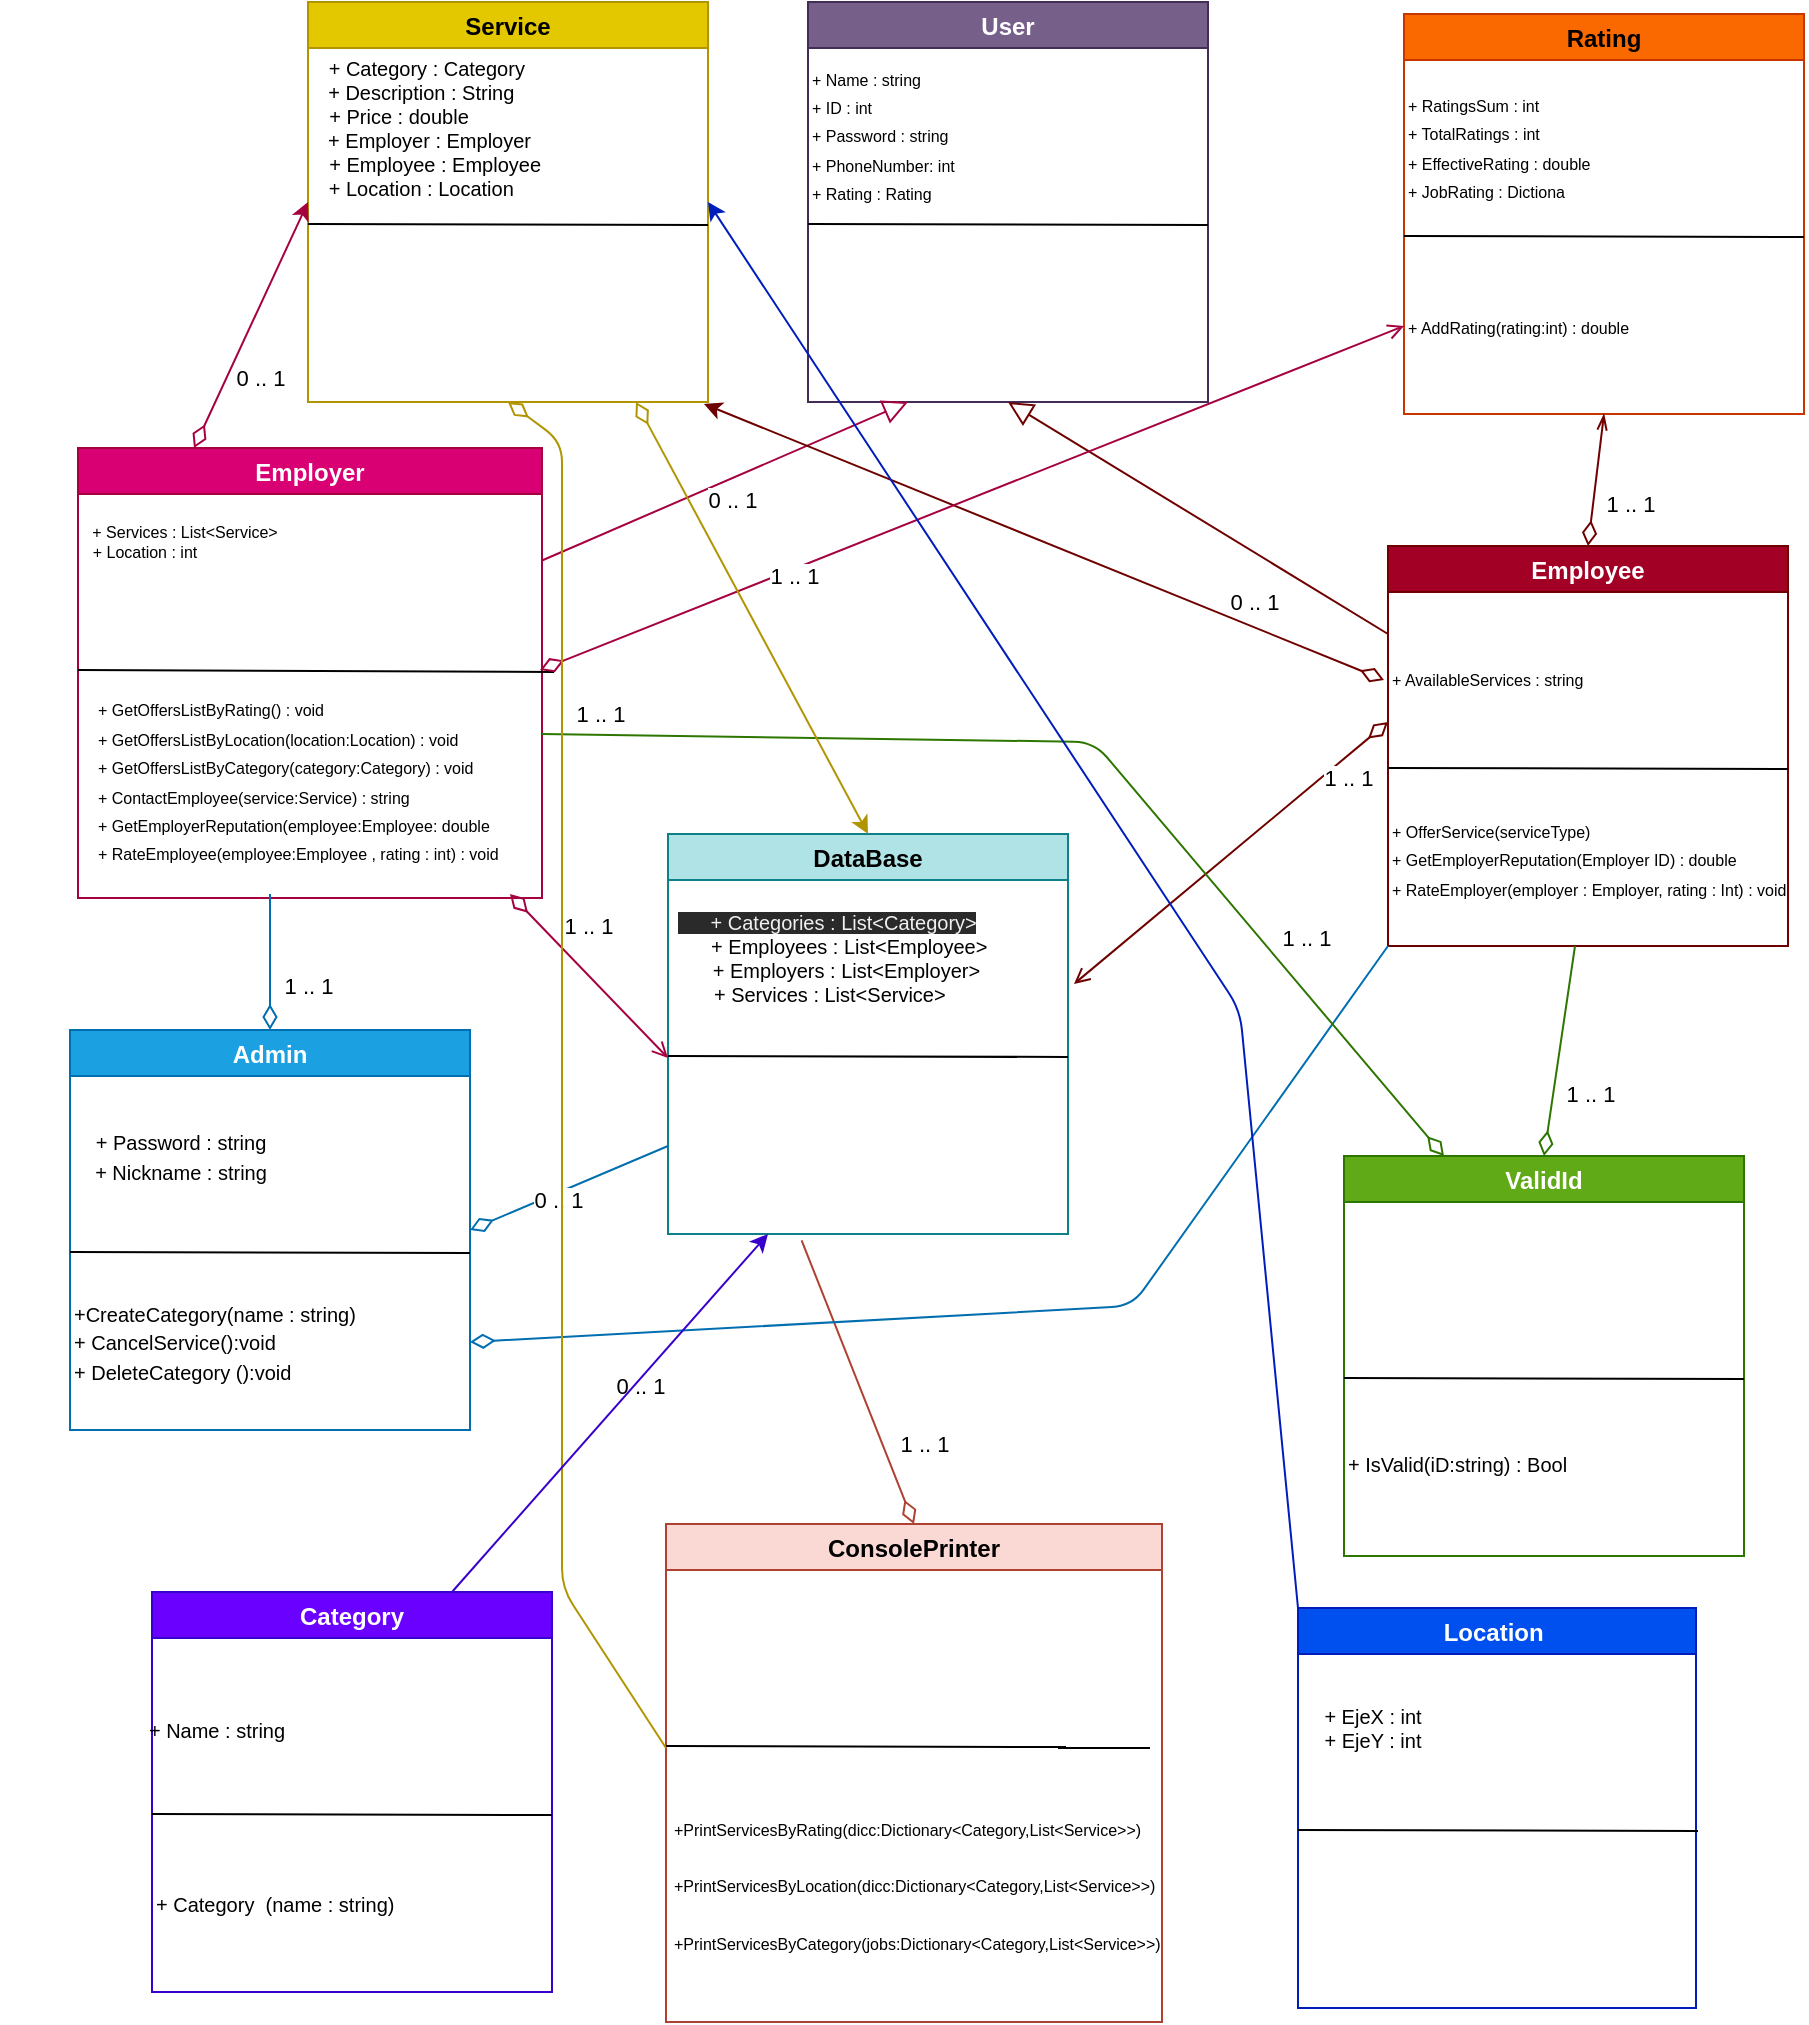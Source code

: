 <mxfile>
    <diagram id="-nLxwoFWnG_tQcsyAVgL" name="Page-1">
        <mxGraphModel dx="1165" dy="1316" grid="0" gridSize="10" guides="1" tooltips="1" connect="1" arrows="1" fold="1" page="1" pageScale="1" pageWidth="850" pageHeight="1100" math="0" shadow="0">
            <root>
                <mxCell id="0"/>
                <mxCell id="1" parent="0"/>
                <mxCell id="2" value="Admin" style="swimlane;fillColor=#1ba1e2;fontColor=#ffffff;strokeColor=#006EAF;" parent="1" vertex="1">
                    <mxGeometry y="266" width="200" height="200" as="geometry">
                        <mxRectangle x="75" y="59" width="72" height="26" as="alternateBounds"/>
                    </mxGeometry>
                </mxCell>
                <mxCell id="3" value="" style="endArrow=none;html=1;rounded=0;" parent="2" edge="1">
                    <mxGeometry width="50" height="50" relative="1" as="geometry">
                        <mxPoint y="111" as="sourcePoint"/>
                        <mxPoint x="200" y="111.5" as="targetPoint"/>
                    </mxGeometry>
                </mxCell>
                <mxCell id="8" value="&lt;span style=&quot;font-size: 10px&quot;&gt;+CreateCategory(name : string)&amp;nbsp;&amp;nbsp;&lt;br&gt;+ CancelService():void&lt;br&gt;+ DeleteCategory ():void&lt;br&gt;&lt;/span&gt;" style="text;html=1;strokeColor=none;fillColor=none;align=left;verticalAlign=middle;whiteSpace=wrap;rounded=0;" parent="2" vertex="1">
                    <mxGeometry y="112" width="200" height="88" as="geometry"/>
                </mxCell>
                <mxCell id="121" value="&lt;font style=&quot;font-size: 10px&quot;&gt;+ Password : string&lt;br&gt;+ Nickname : string&lt;/font&gt;" style="text;html=1;align=center;verticalAlign=middle;resizable=0;points=[];autosize=1;strokeColor=none;fillColor=none;" parent="2" vertex="1">
                    <mxGeometry x="7" y="45" width="96" height="35" as="geometry"/>
                </mxCell>
                <mxCell id="13" value="Employee" style="swimlane;strokeColor=#6F0000;fillColor=#a20025;fontColor=#ffffff;" parent="1" vertex="1">
                    <mxGeometry x="659" y="24" width="200" height="200" as="geometry">
                        <mxRectangle x="314" y="228" width="72" height="26" as="alternateBounds"/>
                    </mxGeometry>
                </mxCell>
                <mxCell id="14" value="" style="endArrow=none;html=1;rounded=0;" parent="13" edge="1">
                    <mxGeometry width="50" height="50" relative="1" as="geometry">
                        <mxPoint y="111" as="sourcePoint"/>
                        <mxPoint x="200" y="111.5" as="targetPoint"/>
                    </mxGeometry>
                </mxCell>
                <mxCell id="15" value="&lt;span style=&quot;font-size: 8px&quot;&gt;+ OfferService(serviceType)&lt;br&gt;+ GetEmployerReputation(Employer ID) : double&lt;br&gt;+ RateEmployer(employer : Employer, rating : Int) : void&lt;br&gt;&lt;/span&gt;" style="text;html=1;strokeColor=none;fillColor=none;align=left;verticalAlign=middle;whiteSpace=wrap;rounded=0;" parent="13" vertex="1">
                    <mxGeometry y="112" width="200" height="88" as="geometry"/>
                </mxCell>
                <mxCell id="17" value="&lt;span style=&quot;font-size: 8px&quot;&gt;+ AvailableServices : string&lt;br&gt;&lt;/span&gt;" style="text;html=1;strokeColor=none;fillColor=none;align=left;verticalAlign=middle;whiteSpace=wrap;rounded=0;" parent="13" vertex="1">
                    <mxGeometry y="22" width="200" height="88" as="geometry"/>
                </mxCell>
                <mxCell id="18" value="Employer" style="swimlane;fillColor=#d80073;fontColor=#ffffff;strokeColor=#A50040;" parent="1" vertex="1">
                    <mxGeometry x="4" y="-25" width="232" height="225" as="geometry">
                        <mxRectangle x="75" y="59" width="72" height="26" as="alternateBounds"/>
                    </mxGeometry>
                </mxCell>
                <mxCell id="19" value="" style="endArrow=none;html=1;rounded=0;" parent="18" edge="1">
                    <mxGeometry width="50" height="50" relative="1" as="geometry">
                        <mxPoint y="111" as="sourcePoint"/>
                        <mxPoint x="238" y="112" as="targetPoint"/>
                    </mxGeometry>
                </mxCell>
                <mxCell id="20" value="&lt;span style=&quot;font-size: 8px&quot;&gt;+ GetOffersListByRating() : void&amp;nbsp;&lt;/span&gt;&lt;span style=&quot;font-size: 8px&quot;&gt;&lt;br&gt;+ GetOffersListByLocation(location:Location) : void&amp;nbsp;&lt;/span&gt;&lt;span style=&quot;font-size: 8px&quot;&gt;&lt;br&gt;+ GetOffersListByCategory(category:Category) : void&amp;nbsp;&lt;br&gt;+ ContactEmployee(service:Service) : string&lt;br&gt;+ GetEmployerReputation&lt;/span&gt;&lt;span style=&quot;font-size: 8px&quot;&gt;(employee:Employee&lt;/span&gt;&lt;span style=&quot;font-size: 8px&quot;&gt;: double&lt;br&gt;+ RateEmployee(employee:Employee , rating : int) : void&lt;br&gt;&lt;/span&gt;" style="text;html=1;strokeColor=none;fillColor=none;align=left;verticalAlign=middle;whiteSpace=wrap;rounded=0;" parent="18" vertex="1">
                    <mxGeometry x="8" y="120" width="209" height="92" as="geometry"/>
                </mxCell>
                <mxCell id="142" value="&lt;span style=&quot;font-family: &amp;#34;helvetica&amp;#34;&quot;&gt;&amp;nbsp; &amp;nbsp; &amp;nbsp; &amp;nbsp; &amp;nbsp; &amp;nbsp; &amp;nbsp; &amp;nbsp; &amp;nbsp; + Services : List&amp;lt;Service&amp;gt;&lt;br&gt;+ Location : int&lt;br&gt;&lt;/span&gt;" style="text;html=1;align=center;verticalAlign=middle;resizable=0;points=[];autosize=1;strokeColor=none;fillColor=none;fontSize=8;" parent="18" vertex="1">
                    <mxGeometry x="-39" y="35" width="143" height="24" as="geometry"/>
                </mxCell>
                <mxCell id="22" value="User" style="swimlane;fillColor=#76608a;fontColor=#ffffff;strokeColor=#432D57;" parent="1" vertex="1">
                    <mxGeometry x="369" y="-248" width="200" height="200" as="geometry">
                        <mxRectangle x="75" y="59" width="72" height="26" as="alternateBounds"/>
                    </mxGeometry>
                </mxCell>
                <mxCell id="23" value="" style="endArrow=none;html=1;rounded=0;" parent="22" edge="1">
                    <mxGeometry width="50" height="50" relative="1" as="geometry">
                        <mxPoint y="111" as="sourcePoint"/>
                        <mxPoint x="200" y="111.5" as="targetPoint"/>
                    </mxGeometry>
                </mxCell>
                <mxCell id="25" value="&lt;span style=&quot;font-size: 8px&quot;&gt;+ Name : string&lt;br&gt;+ ID : int&lt;br&gt;+ Password : string&lt;br&gt;+ PhoneNumber: int&lt;br&gt;+ Rating : Rating&lt;br&gt;&lt;/span&gt;" style="text;html=1;strokeColor=none;fillColor=none;align=left;verticalAlign=middle;whiteSpace=wrap;rounded=0;" parent="22" vertex="1">
                    <mxGeometry y="22" width="200" height="88" as="geometry"/>
                </mxCell>
                <mxCell id="30" value="Rating" style="swimlane;fillColor=#fa6800;fontColor=#000000;strokeColor=#C73500;" parent="1" vertex="1">
                    <mxGeometry x="667" y="-242" width="200" height="200" as="geometry">
                        <mxRectangle x="314" y="228" width="72" height="26" as="alternateBounds"/>
                    </mxGeometry>
                </mxCell>
                <mxCell id="31" value="" style="endArrow=none;html=1;rounded=0;" parent="30" edge="1">
                    <mxGeometry width="50" height="50" relative="1" as="geometry">
                        <mxPoint y="111" as="sourcePoint"/>
                        <mxPoint x="200" y="111.5" as="targetPoint"/>
                    </mxGeometry>
                </mxCell>
                <mxCell id="32" value="&lt;span style=&quot;font-size: 8px&quot;&gt;+ AddRating(rating:int) : double&lt;br&gt;&lt;/span&gt;" style="text;html=1;strokeColor=none;fillColor=none;align=left;verticalAlign=middle;whiteSpace=wrap;rounded=0;" parent="30" vertex="1">
                    <mxGeometry y="112" width="200" height="88" as="geometry"/>
                </mxCell>
                <mxCell id="33" value="&lt;span style=&quot;font-size: 8px&quot;&gt;+ RatingsSum : int&lt;br&gt;+ TotalRatings : int&lt;br&gt;+ EffectiveRating : double&lt;br&gt;+ JobRating : Dictiona&lt;br&gt;&lt;/span&gt;" style="text;html=1;strokeColor=none;fillColor=none;align=left;verticalAlign=middle;whiteSpace=wrap;rounded=0;" parent="30" vertex="1">
                    <mxGeometry y="22" width="200" height="88" as="geometry"/>
                </mxCell>
                <mxCell id="38" value="Service" style="swimlane;fillColor=#e3c800;fontColor=#000000;strokeColor=#B09500;" parent="1" vertex="1">
                    <mxGeometry x="119" y="-248" width="200" height="200" as="geometry">
                        <mxRectangle x="314" y="228" width="72" height="26" as="alternateBounds"/>
                    </mxGeometry>
                </mxCell>
                <mxCell id="39" value="" style="endArrow=none;html=1;rounded=0;" parent="38" edge="1">
                    <mxGeometry width="50" height="50" relative="1" as="geometry">
                        <mxPoint y="111" as="sourcePoint"/>
                        <mxPoint x="200" y="111.5" as="targetPoint"/>
                    </mxGeometry>
                </mxCell>
                <mxCell id="144" value="&amp;nbsp; &amp;nbsp; &amp;nbsp; &amp;nbsp; &amp;nbsp; + Category : Category&lt;br&gt;&amp;nbsp; &amp;nbsp; &amp;nbsp; &amp;nbsp; + Description : String&lt;br&gt;+ Price : double&lt;br&gt;&amp;nbsp; &amp;nbsp; &amp;nbsp; &amp;nbsp; &amp;nbsp; &amp;nbsp;+ Employer : Employer&lt;br&gt;&amp;nbsp; &amp;nbsp; &amp;nbsp; &amp;nbsp; &amp;nbsp; &amp;nbsp; &amp;nbsp;+ Employee : Employee&lt;br&gt;&amp;nbsp; &amp;nbsp; &amp;nbsp; &amp;nbsp; &amp;nbsp;+ Location : Location&amp;nbsp;" style="text;html=1;align=center;verticalAlign=middle;resizable=0;points=[];autosize=1;strokeColor=none;fillColor=none;fontSize=10;" parent="38" vertex="1">
                    <mxGeometry x="-31" y="25" width="152" height="76" as="geometry"/>
                </mxCell>
                <mxCell id="47" value="DataBase" style="swimlane;fillColor=#b0e3e6;strokeColor=#0e8088;" parent="1" vertex="1">
                    <mxGeometry x="299" y="168" width="200" height="200" as="geometry">
                        <mxRectangle x="75" y="59" width="72" height="26" as="alternateBounds"/>
                    </mxGeometry>
                </mxCell>
                <mxCell id="48" value="" style="endArrow=none;html=1;rounded=0;" parent="47" edge="1">
                    <mxGeometry width="50" height="50" relative="1" as="geometry">
                        <mxPoint y="111" as="sourcePoint"/>
                        <mxPoint x="200" y="111.5" as="targetPoint"/>
                    </mxGeometry>
                </mxCell>
                <mxCell id="49" value="&lt;span style=&quot;font-size: 8px&quot;&gt;&lt;br&gt;&lt;/span&gt;" style="text;html=1;strokeColor=none;fillColor=none;align=left;verticalAlign=middle;whiteSpace=wrap;rounded=0;" parent="47" vertex="1">
                    <mxGeometry y="112" width="200" height="88" as="geometry"/>
                </mxCell>
                <mxCell id="141" value="&lt;font style=&quot;font-size: 10px&quot;&gt;&lt;br&gt;&lt;br&gt;&lt;span style=&quot;color: rgb(240 , 240 , 240) ; font-family: &amp;#34;helvetica&amp;#34; ; font-style: normal ; font-weight: 400 ; letter-spacing: normal ; text-align: center ; text-indent: 0px ; text-transform: none ; word-spacing: 0px ; background-color: rgb(42 , 42 , 42) ; display: inline ; float: none&quot;&gt;&amp;nbsp; &amp;nbsp; &amp;nbsp; + Categories : List&amp;lt;Category&amp;gt;&lt;/span&gt;&lt;br&gt;&amp;nbsp; &amp;nbsp; &amp;nbsp; &amp;nbsp; &amp;nbsp;+ Employees : List&amp;lt;Employee&amp;gt;&amp;nbsp;&lt;br&gt;&amp;nbsp; &amp;nbsp; &amp;nbsp; &amp;nbsp;+ Employers : List&amp;lt;Employer&amp;gt;&lt;br&gt;&amp;nbsp;+ Services : List&amp;lt;Service&amp;gt;&lt;/font&gt;" style="text;html=1;align=center;verticalAlign=middle;resizable=0;points=[];autosize=1;strokeColor=none;fillColor=none;fontSize=8;" parent="47" vertex="1">
                    <mxGeometry x="-9" y="15" width="176" height="69" as="geometry"/>
                </mxCell>
                <mxCell id="52" value="ConsolePrinter" style="swimlane;fillColor=#fad9d5;strokeColor=#ae4132;" parent="1" vertex="1">
                    <mxGeometry x="298" y="513" width="248" height="249" as="geometry">
                        <mxRectangle x="75" y="59" width="72" height="26" as="alternateBounds"/>
                    </mxGeometry>
                </mxCell>
                <mxCell id="53" value="" style="endArrow=none;html=1;rounded=0;" parent="52" edge="1">
                    <mxGeometry width="50" height="50" relative="1" as="geometry">
                        <mxPoint y="111" as="sourcePoint"/>
                        <mxPoint x="200" y="111.5" as="targetPoint"/>
                    </mxGeometry>
                </mxCell>
                <mxCell id="54" value="&lt;span style=&quot;font-size: 8px&quot;&gt;&lt;br&gt;&lt;/span&gt;" style="text;html=1;strokeColor=none;fillColor=none;align=left;verticalAlign=middle;whiteSpace=wrap;rounded=0;" parent="52" vertex="1">
                    <mxGeometry y="112" width="200" height="88" as="geometry"/>
                </mxCell>
                <mxCell id="118" value="&lt;span style=&quot;font-size: 8px&quot;&gt;+PrintServicesByRating(dicc&lt;/span&gt;&lt;span style=&quot;font-size: 8px&quot;&gt;:&lt;/span&gt;&lt;span style=&quot;font-size: 8px&quot;&gt;Dictionary&amp;lt;Category,List&amp;lt;Service&amp;gt;&lt;/span&gt;&lt;span style=&quot;font-size: 8px&quot;&gt;&amp;gt;)&lt;br&gt;&lt;/span&gt;&lt;span style=&quot;font-size: 8px&quot;&gt;&lt;br&gt;&lt;/span&gt;&lt;span style=&quot;font-size: 8px&quot;&gt;+PrintServicesByLocation(dicc&lt;/span&gt;&lt;span style=&quot;font-size: 8px&quot;&gt;:&lt;/span&gt;&lt;span style=&quot;font-size: 8px&quot;&gt;Dictionary&amp;lt;Category,List&amp;lt;Service&amp;gt;&lt;/span&gt;&lt;span style=&quot;font-size: 8px&quot;&gt;&amp;gt;)&lt;/span&gt;&lt;span style=&quot;font-size: 8px&quot;&gt;&lt;br&gt;&amp;nbsp; +PrintServicesByCategory(&lt;/span&gt;&lt;span style=&quot;font-size: 8px&quot;&gt;jobs:&lt;/span&gt;&lt;span style=&quot;font-size: 8px&quot;&gt;Dictionary&amp;lt;Category,List&amp;lt;Service&amp;gt;&lt;/span&gt;&lt;span style=&quot;font-size: 8px&quot;&gt;&amp;gt;)&amp;nbsp;&amp;nbsp;&lt;/span&gt;" style="text;html=1;strokeColor=none;fillColor=none;align=left;verticalAlign=middle;whiteSpace=wrap;rounded=0;" parent="52" vertex="1">
                    <mxGeometry x="2" y="112" width="245" height="136" as="geometry"/>
                </mxCell>
                <mxCell id="61" value="" style="endArrow=none;html=1;exitX=0.5;exitY=0;exitDx=0;exitDy=0;endFill=0;startArrow=diamondThin;startFill=0;startSize=10;entryX=0.334;entryY=1.036;entryDx=0;entryDy=0;entryPerimeter=0;fillColor=#fad9d5;strokeColor=#ae4132;" parent="1" source="52" target="49" edge="1">
                    <mxGeometry width="50" height="50" relative="1" as="geometry">
                        <mxPoint x="344.8" y="441.784" as="sourcePoint"/>
                        <mxPoint x="208.2" y="500.4" as="targetPoint"/>
                        <Array as="points"/>
                    </mxGeometry>
                </mxCell>
                <mxCell id="62" value="1 .. 1" style="edgeLabel;html=1;align=center;verticalAlign=middle;resizable=0;points=[];" parent="61" connectable="0" vertex="1">
                    <mxGeometry x="-0.503" relative="1" as="geometry">
                        <mxPoint x="19" y="-5" as="offset"/>
                    </mxGeometry>
                </mxCell>
                <mxCell id="66" value="ValidId" style="swimlane;fillColor=#60a917;fontColor=#ffffff;strokeColor=#2D7600;" parent="1" vertex="1">
                    <mxGeometry x="637" y="329" width="200" height="200" as="geometry">
                        <mxRectangle x="75" y="59" width="72" height="26" as="alternateBounds"/>
                    </mxGeometry>
                </mxCell>
                <mxCell id="67" value="" style="endArrow=none;html=1;rounded=0;" parent="66" edge="1">
                    <mxGeometry width="50" height="50" relative="1" as="geometry">
                        <mxPoint y="111" as="sourcePoint"/>
                        <mxPoint x="200" y="111.5" as="targetPoint"/>
                    </mxGeometry>
                </mxCell>
                <mxCell id="68" value="&lt;span style=&quot;color: rgba(0 , 0 , 0 , 0) ; font-family: monospace ; font-size: 0px&quot;&gt;%3CmxGraphModel%3E%3Croot%3E%3CmxCell%20id%3D%220%22%2F%3E%3CmxCell%20id%3D%221%22%20parent%3D%220%22%2F%3E%3CmxCell%20id%3D%222%22%20value%3D%22%26lt%3Bspan%20style%3D%26quot%3Bfont-size%3A%208px%26quot%3B%26gt%3B%2B%20IsValid(iD)%20%3A%20Bool%26lt%3Bbr%26gt%3B%26lt%3B%2Fspan%26gt%3B%22%20style%3D%22text%3Bhtml%3D1%3BstrokeColor%3Dnone%3BfillColor%3Dnone%3Balign%3Dleft%3BverticalAlign%3Dmiddle%3BwhiteSpace%3Dwrap%3Brounded%3D0%3B%22%20vertex%3D%221%22%20parent%3D%221%22%3E%3CmxGeometry%20x%3D%22119%22%20y%3D%22-136%22%20width%3D%22200%22%20height%3D%2288%22%20as%3D%22geometry%22%2F%3E%3C%2FmxCell%3E%3C%2Froot%3E%3C%2FmxGraphModel%3E&lt;/span&gt;&lt;span style=&quot;font-size: 8px&quot;&gt;&lt;br&gt;&lt;/span&gt;" style="text;html=1;strokeColor=none;fillColor=none;align=left;verticalAlign=middle;whiteSpace=wrap;rounded=0;" parent="66" vertex="1">
                    <mxGeometry y="112" width="200" height="88" as="geometry"/>
                </mxCell>
                <mxCell id="40" value="&lt;font style=&quot;font-size: 10px&quot;&gt;+ IsValid(iD:string) : Bool&lt;/font&gt;" style="text;html=1;strokeColor=none;fillColor=none;align=left;verticalAlign=middle;whiteSpace=wrap;rounded=0;" parent="66" vertex="1">
                    <mxGeometry y="110" width="200" height="88" as="geometry"/>
                </mxCell>
                <mxCell id="83" value="" style="endArrow=block;html=1;startSize=10;endSize=10;targetPerimeterSpacing=12;entryX=0.25;entryY=1;entryDx=0;entryDy=0;exitX=1;exitY=0.25;exitDx=0;exitDy=0;fillColor=#d80073;strokeColor=#A50040;endFill=0;" parent="1" source="18" target="22" edge="1">
                    <mxGeometry width="50" height="50" relative="1" as="geometry">
                        <mxPoint x="425" y="28" as="sourcePoint"/>
                        <mxPoint x="524" y="141" as="targetPoint"/>
                        <Array as="points"/>
                    </mxGeometry>
                </mxCell>
                <mxCell id="84" value="" style="endArrow=block;html=1;startSize=10;endSize=10;targetPerimeterSpacing=12;entryX=0.5;entryY=1;entryDx=0;entryDy=0;exitX=0;exitY=0.25;exitDx=0;exitDy=0;fillColor=#a20025;strokeColor=#6F0000;endFill=0;" parent="1" source="17" target="22" edge="1">
                    <mxGeometry width="50" height="50" relative="1" as="geometry">
                        <mxPoint x="214" y="48" as="sourcePoint"/>
                        <mxPoint x="429" y="-38" as="targetPoint"/>
                        <Array as="points"/>
                    </mxGeometry>
                </mxCell>
                <mxCell id="85" value="" style="endArrow=open;html=1;exitX=0;exitY=0.75;exitDx=0;exitDy=0;endFill=0;startArrow=diamondThin;startFill=0;startSize=10;fillColor=#a20025;strokeColor=#6F0000;" parent="1" source="17" edge="1">
                    <mxGeometry width="50" height="50" relative="1" as="geometry">
                        <mxPoint x="492.2" y="168" as="sourcePoint"/>
                        <mxPoint x="502" y="243" as="targetPoint"/>
                        <Array as="points"/>
                    </mxGeometry>
                </mxCell>
                <mxCell id="86" value="1 .. 1" style="edgeLabel;html=1;align=center;verticalAlign=middle;resizable=0;points=[];" parent="85" connectable="0" vertex="1">
                    <mxGeometry x="-0.503" relative="1" as="geometry">
                        <mxPoint x="19" y="-5" as="offset"/>
                    </mxGeometry>
                </mxCell>
                <mxCell id="87" value="" style="endArrow=openThin;html=1;endFill=0;startArrow=diamondThin;startFill=0;startSize=10;exitX=0.5;exitY=0;exitDx=0;exitDy=0;entryX=0.5;entryY=1;entryDx=0;entryDy=0;fillColor=#a20025;strokeColor=#6F0000;" parent="1" source="13" target="32" edge="1">
                    <mxGeometry width="50" height="50" relative="1" as="geometry">
                        <mxPoint x="972" y="27" as="sourcePoint"/>
                        <mxPoint x="1057" y="116" as="targetPoint"/>
                        <Array as="points"/>
                    </mxGeometry>
                </mxCell>
                <mxCell id="88" value="1 .. 1" style="edgeLabel;html=1;align=center;verticalAlign=middle;resizable=0;points=[];" parent="87" connectable="0" vertex="1">
                    <mxGeometry x="-0.503" relative="1" as="geometry">
                        <mxPoint x="19" y="-5" as="offset"/>
                    </mxGeometry>
                </mxCell>
                <mxCell id="89" value="" style="endArrow=classic;html=1;exitX=0;exitY=0.5;exitDx=0;exitDy=0;endFill=1;startArrow=diamondThin;startFill=0;startSize=10;fillColor=#a20025;strokeColor=#6F0000;entryX=1;entryY=1;entryDx=0;entryDy=0;" parent="1" edge="1">
                    <mxGeometry width="50" height="50" relative="1" as="geometry">
                        <mxPoint x="657.0" y="91" as="sourcePoint"/>
                        <mxPoint x="317" y="-47" as="targetPoint"/>
                        <Array as="points"/>
                    </mxGeometry>
                </mxCell>
                <mxCell id="90" value="0 .. 1" style="edgeLabel;html=1;align=center;verticalAlign=middle;resizable=0;points=[];" parent="89" connectable="0" vertex="1">
                    <mxGeometry x="-0.503" relative="1" as="geometry">
                        <mxPoint x="19" y="-5" as="offset"/>
                    </mxGeometry>
                </mxCell>
                <mxCell id="95" value="" style="endArrow=classic;html=1;exitX=0.25;exitY=0;exitDx=0;exitDy=0;endFill=1;startArrow=diamondThin;startFill=0;startSize=10;entryX=0;entryY=0.5;entryDx=0;entryDy=0;fillColor=#d80073;strokeColor=#A50040;" parent="1" source="18" target="38" edge="1">
                    <mxGeometry width="50" height="50" relative="1" as="geometry">
                        <mxPoint x="358.2" y="155.83" as="sourcePoint"/>
                        <mxPoint x="283.0" y="12.998" as="targetPoint"/>
                        <Array as="points"/>
                    </mxGeometry>
                </mxCell>
                <mxCell id="96" value="0 .. 1" style="edgeLabel;html=1;align=center;verticalAlign=middle;resizable=0;points=[];" parent="95" connectable="0" vertex="1">
                    <mxGeometry x="-0.503" relative="1" as="geometry">
                        <mxPoint x="19" y="-5" as="offset"/>
                    </mxGeometry>
                </mxCell>
                <mxCell id="97" value="" style="endArrow=open;html=1;endFill=0;startArrow=diamondThin;startFill=0;startSize=10;entryX=0;entryY=0.5;entryDx=0;entryDy=0;fillColor=#d80073;strokeColor=#A50040;" parent="1" target="32" edge="1">
                    <mxGeometry width="50" height="50" relative="1" as="geometry">
                        <mxPoint x="235" y="86" as="sourcePoint"/>
                        <mxPoint x="334" y="73" as="targetPoint"/>
                        <Array as="points"/>
                    </mxGeometry>
                </mxCell>
                <mxCell id="98" value="1 .. 1" style="edgeLabel;html=1;align=center;verticalAlign=middle;resizable=0;points=[];" parent="97" connectable="0" vertex="1">
                    <mxGeometry x="-0.503" relative="1" as="geometry">
                        <mxPoint x="19" y="-5" as="offset"/>
                    </mxGeometry>
                </mxCell>
                <mxCell id="99" value="" style="endArrow=open;html=1;endFill=0;startArrow=diamondThin;startFill=0;startSize=10;entryX=0;entryY=0;entryDx=0;entryDy=0;fillColor=#d80073;strokeColor=#A50040;" parent="1" target="49" edge="1">
                    <mxGeometry width="50" height="50" relative="1" as="geometry">
                        <mxPoint x="220" y="198" as="sourcePoint"/>
                        <mxPoint x="239" y="-28" as="targetPoint"/>
                        <Array as="points"/>
                    </mxGeometry>
                </mxCell>
                <mxCell id="100" value="1 .. 1" style="edgeLabel;html=1;align=center;verticalAlign=middle;resizable=0;points=[];" parent="99" connectable="0" vertex="1">
                    <mxGeometry x="-0.503" relative="1" as="geometry">
                        <mxPoint x="19" y="-5" as="offset"/>
                    </mxGeometry>
                </mxCell>
                <mxCell id="103" value="" style="endArrow=none;html=1;exitX=1;exitY=0.5;exitDx=0;exitDy=0;endFill=0;startArrow=diamondThin;startFill=0;startSize=10;entryX=0;entryY=0.5;entryDx=0;entryDy=0;fillColor=#1ba1e2;strokeColor=#006EAF;" parent="1" source="2" target="49" edge="1">
                    <mxGeometry width="50" height="50" relative="1" as="geometry">
                        <mxPoint x="200" y="413" as="sourcePoint"/>
                        <mxPoint x="315" y="377" as="targetPoint"/>
                        <Array as="points"/>
                    </mxGeometry>
                </mxCell>
                <mxCell id="104" value="0 .. 1" style="edgeLabel;html=1;align=center;verticalAlign=middle;resizable=0;points=[];" parent="103" connectable="0" vertex="1">
                    <mxGeometry x="-0.503" relative="1" as="geometry">
                        <mxPoint x="19" y="-5" as="offset"/>
                    </mxGeometry>
                </mxCell>
                <mxCell id="105" value="" style="endArrow=none;html=1;exitX=0.5;exitY=0;exitDx=0;exitDy=0;endFill=0;startArrow=diamondThin;startFill=0;startSize=10;fillColor=#1ba1e2;strokeColor=#006EAF;" parent="1" source="2" edge="1">
                    <mxGeometry width="50" height="50" relative="1" as="geometry">
                        <mxPoint x="210.0" y="376" as="sourcePoint"/>
                        <mxPoint x="100" y="198" as="targetPoint"/>
                        <Array as="points"/>
                    </mxGeometry>
                </mxCell>
                <mxCell id="106" value="1 .. 1" style="edgeLabel;html=1;align=center;verticalAlign=middle;resizable=0;points=[];" parent="105" connectable="0" vertex="1">
                    <mxGeometry x="-0.503" relative="1" as="geometry">
                        <mxPoint x="19" y="-5" as="offset"/>
                    </mxGeometry>
                </mxCell>
                <mxCell id="107" value="" style="endArrow=none;html=1;exitX=1;exitY=0.5;exitDx=0;exitDy=0;endFill=0;startArrow=diamondThin;startFill=0;startSize=10;entryX=0;entryY=1;entryDx=0;entryDy=0;fillColor=#1ba1e2;strokeColor=#006EAF;" parent="1" source="8" target="15" edge="1">
                    <mxGeometry width="50" height="50" relative="1" as="geometry">
                        <mxPoint x="220.0" y="386" as="sourcePoint"/>
                        <mxPoint x="319" y="344" as="targetPoint"/>
                        <Array as="points">
                            <mxPoint x="531" y="404"/>
                        </Array>
                    </mxGeometry>
                </mxCell>
                <mxCell id="108" value="0 .. 1" style="edgeLabel;html=1;align=center;verticalAlign=middle;resizable=0;points=[];" parent="107" connectable="0" vertex="1">
                    <mxGeometry x="-0.503" relative="1" as="geometry">
                        <mxPoint x="-53" y="29" as="offset"/>
                    </mxGeometry>
                </mxCell>
                <mxCell id="109" value="" style="endArrow=none;html=1;exitX=0.5;exitY=0;exitDx=0;exitDy=0;endFill=0;startArrow=diamondThin;startFill=0;startSize=10;fillColor=#60a917;strokeColor=#2D7600;" parent="1" source="66" target="15" edge="1">
                    <mxGeometry width="50" height="50" relative="1" as="geometry">
                        <mxPoint x="230.0" y="396" as="sourcePoint"/>
                        <mxPoint x="329" y="354" as="targetPoint"/>
                        <Array as="points"/>
                    </mxGeometry>
                </mxCell>
                <mxCell id="110" value="1 .. 1" style="edgeLabel;html=1;align=center;verticalAlign=middle;resizable=0;points=[];" parent="109" connectable="0" vertex="1">
                    <mxGeometry x="-0.503" relative="1" as="geometry">
                        <mxPoint x="19" y="-5" as="offset"/>
                    </mxGeometry>
                </mxCell>
                <mxCell id="111" value="" style="endArrow=none;html=1;exitX=0.25;exitY=0;exitDx=0;exitDy=0;endFill=0;startArrow=diamondThin;startFill=0;startSize=10;fillColor=#60a917;strokeColor=#2D7600;" parent="1" source="66" edge="1">
                    <mxGeometry width="50" height="50" relative="1" as="geometry">
                        <mxPoint x="747" y="339" as="sourcePoint"/>
                        <mxPoint x="236" y="118" as="targetPoint"/>
                        <Array as="points">
                            <mxPoint x="512" y="122"/>
                            <mxPoint x="236" y="118"/>
                        </Array>
                    </mxGeometry>
                </mxCell>
                <mxCell id="112" value="1 .. 1" style="edgeLabel;html=1;align=center;verticalAlign=middle;resizable=0;points=[];" parent="111" connectable="0" vertex="1">
                    <mxGeometry x="-0.503" relative="1" as="geometry">
                        <mxPoint x="19" y="-5" as="offset"/>
                    </mxGeometry>
                </mxCell>
                <mxCell id="113" value="" style="endArrow=classic;html=1;endFill=1;startArrow=diamondThin;startFill=0;startSize=10;fillColor=#e3c800;strokeColor=#B09500;entryX=0.5;entryY=0;entryDx=0;entryDy=0;" parent="1" target="47" edge="1">
                    <mxGeometry width="50" height="50" relative="1" as="geometry">
                        <mxPoint x="283" y="-48" as="sourcePoint"/>
                        <mxPoint x="330.503" y="-8" as="targetPoint"/>
                        <Array as="points"/>
                    </mxGeometry>
                </mxCell>
                <mxCell id="114" value="0 .. 1" style="edgeLabel;html=1;align=center;verticalAlign=middle;resizable=0;points=[];" parent="113" connectable="0" vertex="1">
                    <mxGeometry x="-0.503" relative="1" as="geometry">
                        <mxPoint x="19" y="-5" as="offset"/>
                    </mxGeometry>
                </mxCell>
                <mxCell id="115" value="" style="endArrow=none;html=1;exitX=0.5;exitY=1;exitDx=0;exitDy=0;endFill=0;startArrow=diamondThin;startFill=0;startSize=10;fillColor=#e3c800;strokeColor=#B09500;entryX=0;entryY=0;entryDx=0;entryDy=0;" parent="1" source="38" target="54" edge="1">
                    <mxGeometry width="50" height="50" relative="1" as="geometry">
                        <mxPoint x="239" y="-48" as="sourcePoint"/>
                        <mxPoint x="246" y="595" as="targetPoint"/>
                        <Array as="points">
                            <mxPoint x="246" y="-28"/>
                            <mxPoint x="246" y="545"/>
                        </Array>
                    </mxGeometry>
                </mxCell>
                <mxCell id="116" value="1 .. 1" style="edgeLabel;html=1;align=center;verticalAlign=middle;resizable=0;points=[];" parent="115" connectable="0" vertex="1">
                    <mxGeometry x="-0.503" relative="1" as="geometry">
                        <mxPoint x="19" y="-5" as="offset"/>
                    </mxGeometry>
                </mxCell>
                <mxCell id="145" style="edgeStyle=none;html=1;exitX=0.75;exitY=0;exitDx=0;exitDy=0;entryX=0.25;entryY=1;entryDx=0;entryDy=0;fillColor=#6a00ff;strokeColor=#3700CC;" parent="1" source="124" target="49" edge="1">
                    <mxGeometry relative="1" as="geometry"/>
                </mxCell>
                <mxCell id="124" value="Category" style="swimlane;fillColor=#6a00ff;strokeColor=#3700CC;fontColor=#ffffff;" parent="1" vertex="1">
                    <mxGeometry x="41" y="547" width="200" height="200" as="geometry">
                        <mxRectangle x="75" y="59" width="72" height="26" as="alternateBounds"/>
                    </mxGeometry>
                </mxCell>
                <mxCell id="125" value="" style="endArrow=none;html=1;rounded=0;" parent="124" edge="1">
                    <mxGeometry width="50" height="50" relative="1" as="geometry">
                        <mxPoint y="111" as="sourcePoint"/>
                        <mxPoint x="200" y="111.5" as="targetPoint"/>
                    </mxGeometry>
                </mxCell>
                <mxCell id="126" value="&lt;span style=&quot;font-size: 8px&quot;&gt;&lt;br&gt;&lt;/span&gt;" style="text;html=1;strokeColor=none;fillColor=none;align=left;verticalAlign=middle;whiteSpace=wrap;rounded=0;" parent="124" vertex="1">
                    <mxGeometry y="112" width="200" height="88" as="geometry"/>
                </mxCell>
                <mxCell id="127" value="&lt;font style=&quot;font-size: 10px&quot;&gt;+ Category&amp;nbsp; (name : string)&amp;nbsp;&lt;/font&gt;" style="text;html=1;strokeColor=none;fillColor=none;align=left;verticalAlign=middle;whiteSpace=wrap;rounded=0;" parent="124" vertex="1">
                    <mxGeometry y="112" width="200" height="88" as="geometry"/>
                </mxCell>
                <mxCell id="139" value="&lt;font style=&quot;font-size: 10px&quot;&gt;+ Name : string&lt;/font&gt;" style="text;html=1;align=center;verticalAlign=middle;resizable=0;points=[];autosize=1;strokeColor=none;fillColor=none;fontSize=10;" parent="124" vertex="1">
                    <mxGeometry x="-7" y="61" width="78" height="16" as="geometry"/>
                </mxCell>
                <mxCell id="147" style="edgeStyle=none;html=1;exitX=0;exitY=0;exitDx=0;exitDy=0;entryX=1;entryY=0.5;entryDx=0;entryDy=0;fillColor=#0050ef;strokeColor=#001DBC;" parent="1" source="128" target="38" edge="1">
                    <mxGeometry relative="1" as="geometry">
                        <Array as="points">
                            <mxPoint x="585" y="256"/>
                        </Array>
                    </mxGeometry>
                </mxCell>
                <mxCell id="128" value="Location " style="swimlane;fillColor=#0050ef;strokeColor=#001DBC;fontColor=#ffffff;" parent="1" vertex="1">
                    <mxGeometry x="614" y="555" width="199" height="200" as="geometry">
                        <mxRectangle x="75" y="59" width="72" height="26" as="alternateBounds"/>
                    </mxGeometry>
                </mxCell>
                <mxCell id="129" value="" style="endArrow=none;html=1;rounded=0;" parent="128" edge="1">
                    <mxGeometry width="50" height="50" relative="1" as="geometry">
                        <mxPoint y="111" as="sourcePoint"/>
                        <mxPoint x="200" y="111.5" as="targetPoint"/>
                    </mxGeometry>
                </mxCell>
                <mxCell id="130" value="&lt;span style=&quot;font-size: 8px&quot;&gt;&lt;br&gt;&lt;/span&gt;" style="text;html=1;strokeColor=none;fillColor=none;align=left;verticalAlign=middle;whiteSpace=wrap;rounded=0;" parent="128" vertex="1">
                    <mxGeometry y="112" width="200" height="88" as="geometry"/>
                </mxCell>
                <mxCell id="131" value="&lt;span style=&quot;font-size: 8px&quot;&gt;&lt;br&gt;&lt;/span&gt;" style="text;html=1;strokeColor=none;fillColor=none;align=left;verticalAlign=middle;whiteSpace=wrap;rounded=0;" parent="128" vertex="1">
                    <mxGeometry y="112" width="200" height="88" as="geometry"/>
                </mxCell>
                <mxCell id="143" value="&lt;font style=&quot;font-size: 10px&quot;&gt;+ EjeX : int&lt;br&gt;+ EjeY : int&lt;/font&gt;" style="text;html=1;align=center;verticalAlign=middle;resizable=0;points=[];autosize=1;strokeColor=none;fillColor=none;fontSize=8;" parent="128" vertex="1">
                    <mxGeometry x="7" y="47" width="59" height="26" as="geometry"/>
                </mxCell>
                <mxCell id="137" style="edgeStyle=none;html=1;endArrow=none;endFill=0;" parent="1" edge="1">
                    <mxGeometry relative="1" as="geometry">
                        <mxPoint x="540" y="625" as="targetPoint"/>
                        <mxPoint x="494" y="625" as="sourcePoint"/>
                    </mxGeometry>
                </mxCell>
            </root>
        </mxGraphModel>
    </diagram>
</mxfile>